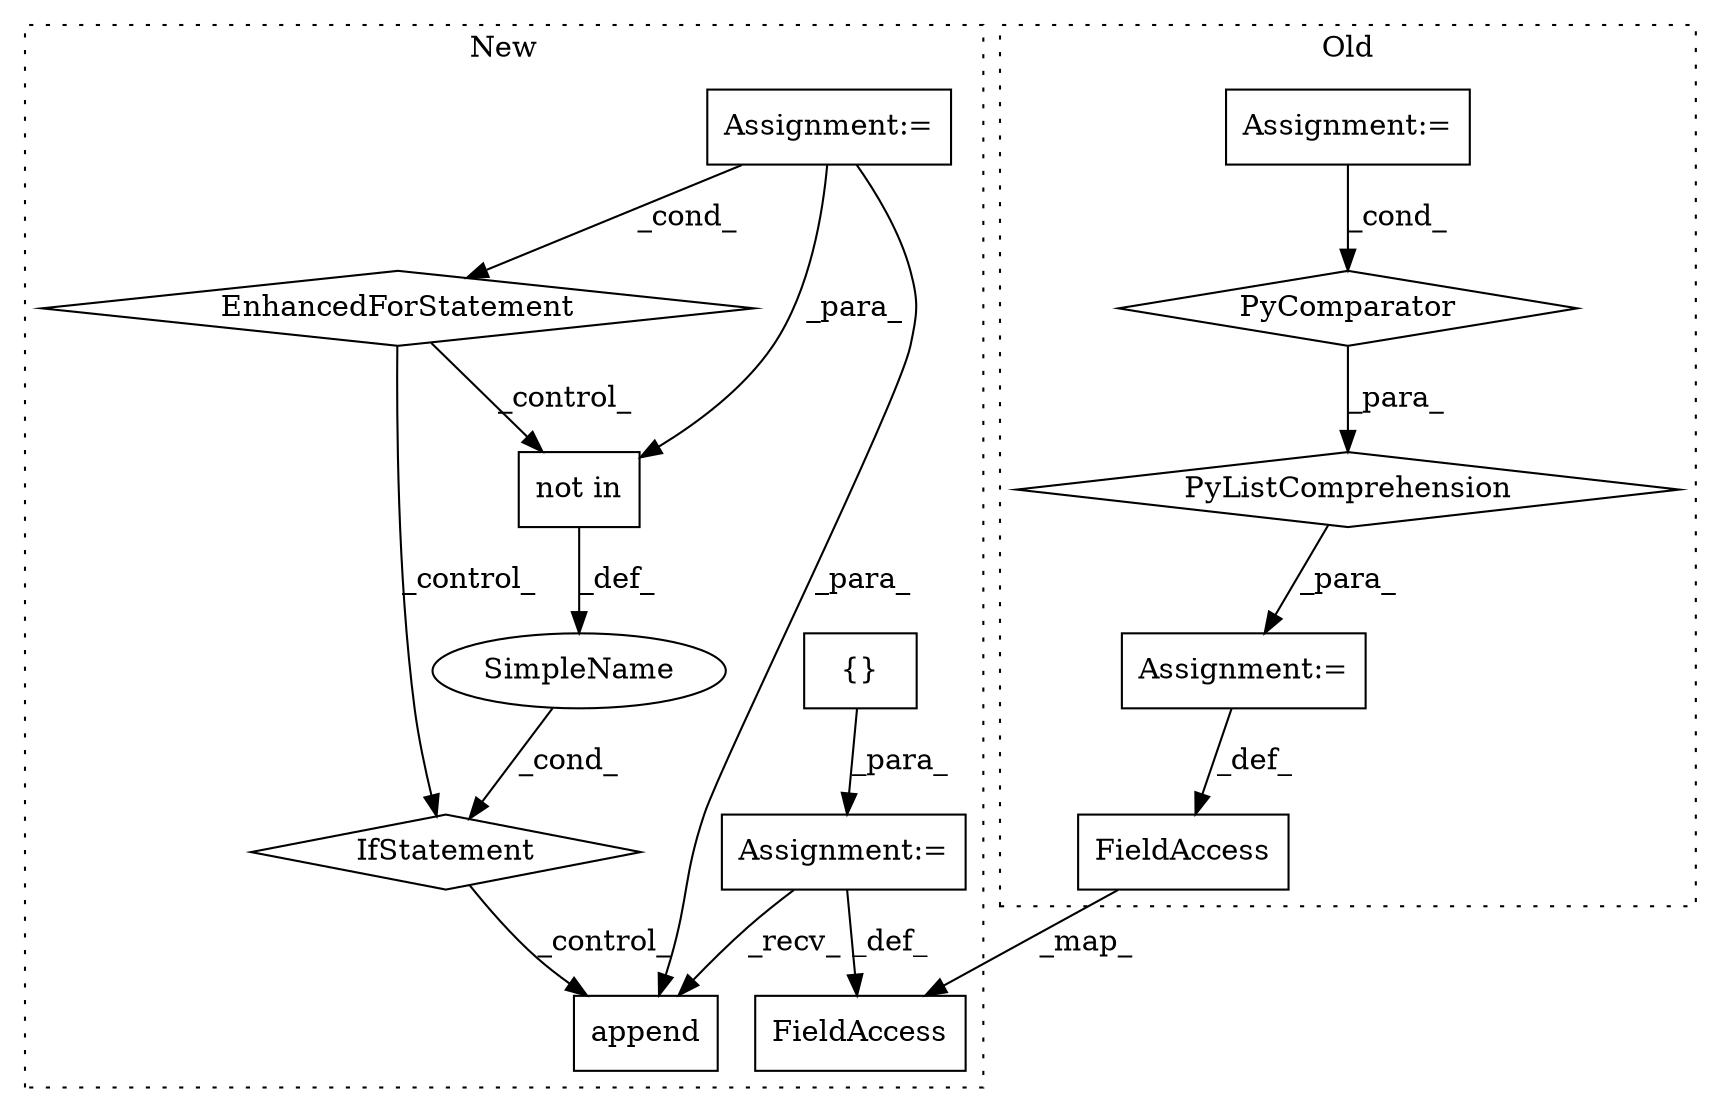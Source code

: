 digraph G {
subgraph cluster0 {
1 [label="PyListComprehension" a="109" s="3161" l="107" shape="diamond"];
3 [label="Assignment:=" a="7" s="3220" l="40" shape="box"];
5 [label="PyComparator" a="113" s="3220" l="40" shape="diamond"];
12 [label="Assignment:=" a="7" s="3149" l="12" shape="box"];
13 [label="FieldAccess" a="22" s="4104" l="11" shape="box"];
label = "Old";
style="dotted";
}
subgraph cluster1 {
2 [label="not in" a="108" s="2786" l="25" shape="box"];
4 [label="IfStatement" a="25" s="2757,2812" l="4,2" shape="diamond"];
6 [label="EnhancedForStatement" a="70" s="2622,2712" l="53,2" shape="diamond"];
7 [label="Assignment:=" a="7" s="2622,2712" l="53,2" shape="box"];
8 [label="SimpleName" a="42" s="" l="" shape="ellipse"];
9 [label="append" a="32" s="3186,3199" l="7,1" shape="box"];
10 [label="Assignment:=" a="7" s="2562" l="1" shape="box"];
11 [label="{}" a="4" s="2580" l="2" shape="box"];
14 [label="FieldAccess" a="22" s="4058" l="11" shape="box"];
label = "New";
style="dotted";
}
1 -> 12 [label="_para_"];
2 -> 8 [label="_def_"];
3 -> 5 [label="_cond_"];
4 -> 9 [label="_control_"];
5 -> 1 [label="_para_"];
6 -> 2 [label="_control_"];
6 -> 4 [label="_control_"];
7 -> 9 [label="_para_"];
7 -> 2 [label="_para_"];
7 -> 6 [label="_cond_"];
8 -> 4 [label="_cond_"];
10 -> 9 [label="_recv_"];
10 -> 14 [label="_def_"];
11 -> 10 [label="_para_"];
12 -> 13 [label="_def_"];
13 -> 14 [label="_map_"];
}